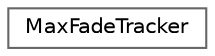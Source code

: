 digraph "Graphical Class Hierarchy"
{
 // INTERACTIVE_SVG=YES
 // LATEX_PDF_SIZE
  bgcolor="transparent";
  edge [fontname=Helvetica,fontsize=10,labelfontname=Helvetica,labelfontsize=10];
  node [fontname=Helvetica,fontsize=10,shape=box,height=0.2,width=0.4];
  rankdir="LR";
  Node0 [id="Node000000",label="MaxFadeTracker",height=0.2,width=0.4,color="grey40", fillcolor="white", style="filled",URL="$da/db7/class_max_fade_tracker.html",tooltip="Tracks a smoothed peak with attack, decay, and output-inertia time-constants."];
}
